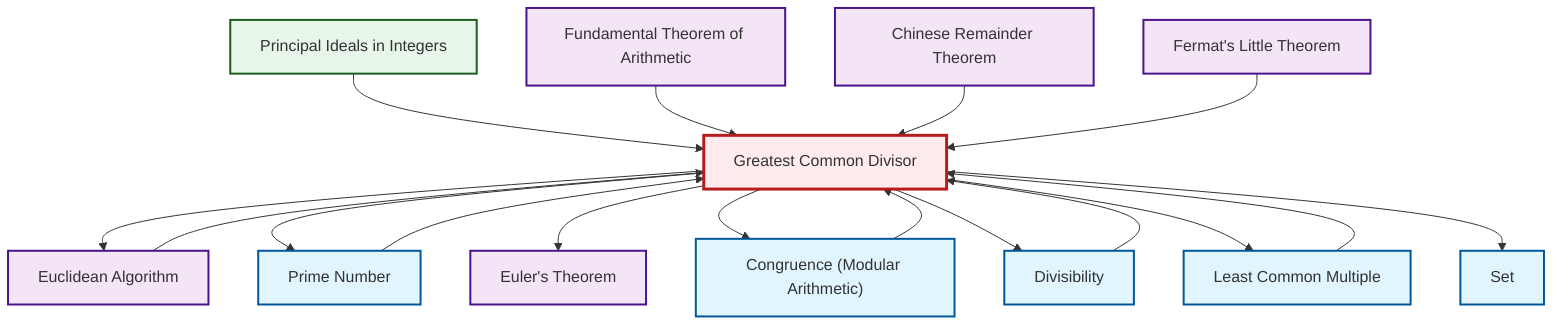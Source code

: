 graph TD
    classDef definition fill:#e1f5fe,stroke:#01579b,stroke-width:2px
    classDef theorem fill:#f3e5f5,stroke:#4a148c,stroke-width:2px
    classDef axiom fill:#fff3e0,stroke:#e65100,stroke-width:2px
    classDef example fill:#e8f5e9,stroke:#1b5e20,stroke-width:2px
    classDef current fill:#ffebee,stroke:#b71c1c,stroke-width:3px
    thm-euler["Euler's Theorem"]:::theorem
    thm-fundamental-arithmetic["Fundamental Theorem of Arithmetic"]:::theorem
    def-set["Set"]:::definition
    thm-fermat-little["Fermat's Little Theorem"]:::theorem
    def-gcd["Greatest Common Divisor"]:::definition
    ex-principal-ideal["Principal Ideals in Integers"]:::example
    thm-euclidean-algorithm["Euclidean Algorithm"]:::theorem
    def-divisibility["Divisibility"]:::definition
    def-congruence["Congruence (Modular Arithmetic)"]:::definition
    thm-chinese-remainder["Chinese Remainder Theorem"]:::theorem
    def-prime["Prime Number"]:::definition
    def-lcm["Least Common Multiple"]:::definition
    ex-principal-ideal --> def-gcd
    def-congruence --> def-gcd
    def-gcd --> thm-euclidean-algorithm
    def-divisibility --> def-gcd
    def-gcd --> def-prime
    def-gcd --> thm-euler
    thm-fundamental-arithmetic --> def-gcd
    def-gcd --> def-congruence
    def-gcd --> def-divisibility
    def-gcd --> def-lcm
    def-lcm --> def-gcd
    thm-chinese-remainder --> def-gcd
    thm-euclidean-algorithm --> def-gcd
    thm-fermat-little --> def-gcd
    def-gcd --> def-set
    def-prime --> def-gcd
    class def-gcd current